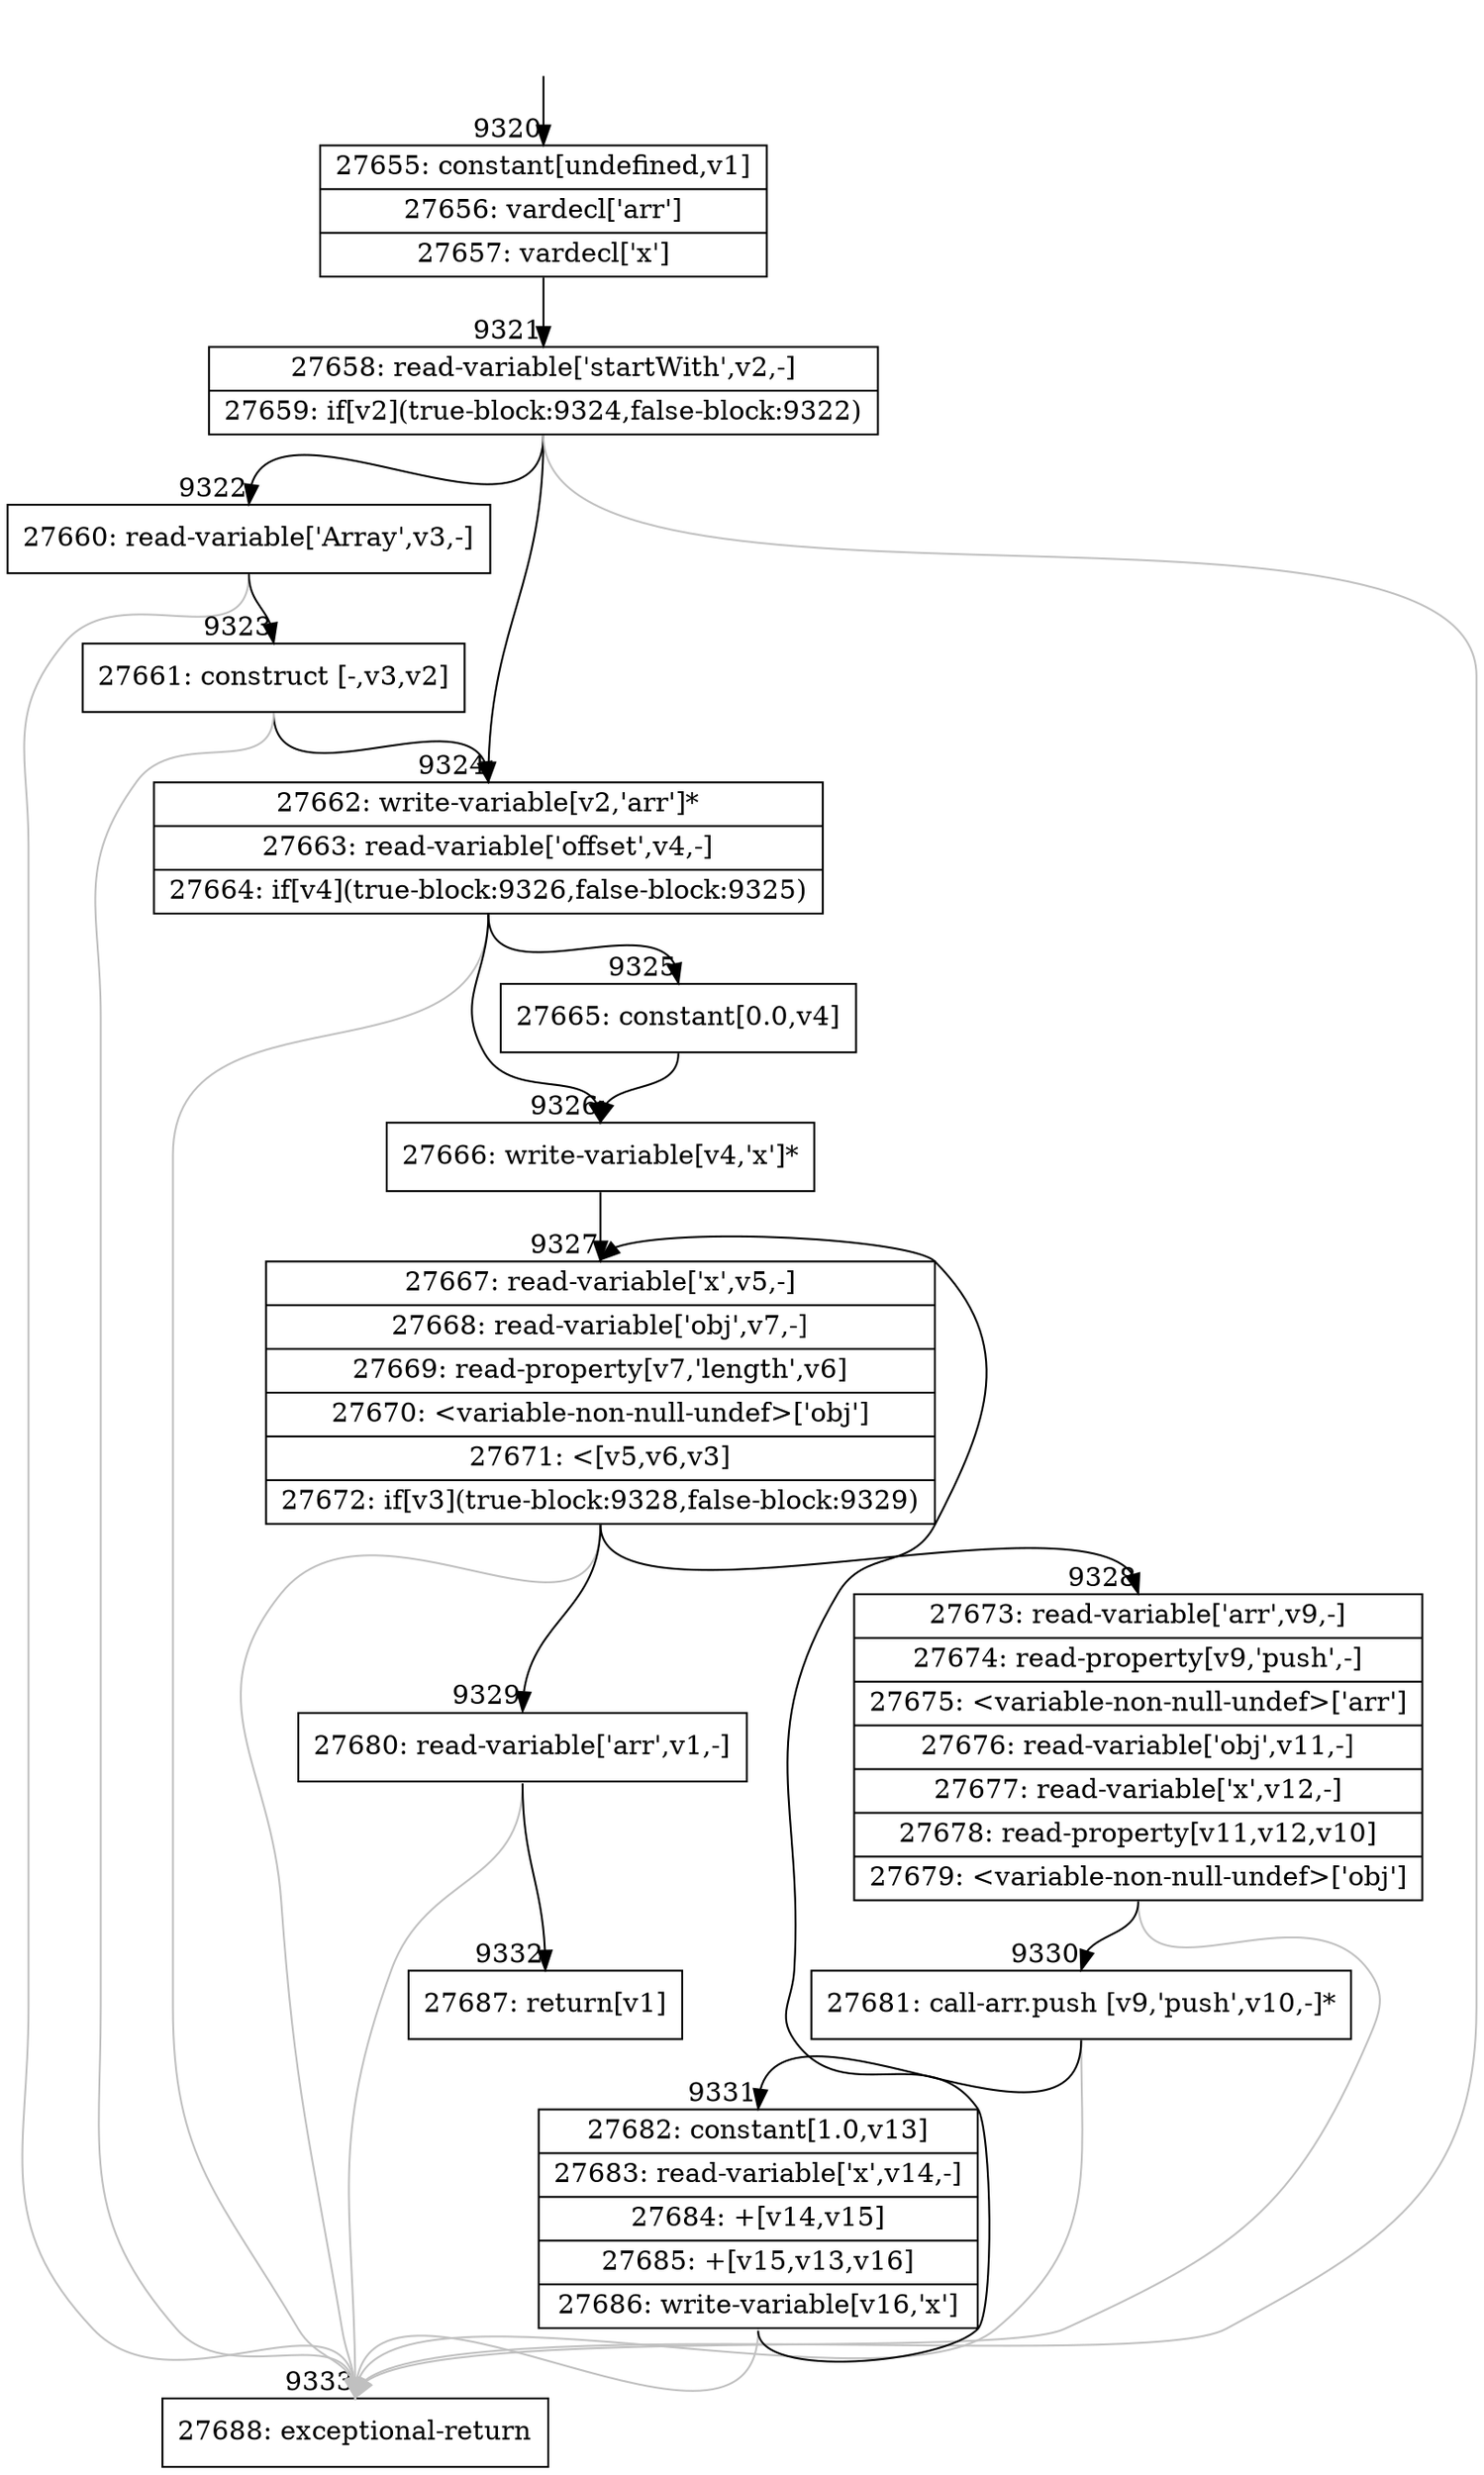 digraph {
rankdir="TD"
BB_entry641[shape=none,label=""];
BB_entry641 -> BB9320 [tailport=s, headport=n, headlabel="    9320"]
BB9320 [shape=record label="{27655: constant[undefined,v1]|27656: vardecl['arr']|27657: vardecl['x']}" ] 
BB9320 -> BB9321 [tailport=s, headport=n, headlabel="      9321"]
BB9321 [shape=record label="{27658: read-variable['startWith',v2,-]|27659: if[v2](true-block:9324,false-block:9322)}" ] 
BB9321 -> BB9324 [tailport=s, headport=n, headlabel="      9324"]
BB9321 -> BB9322 [tailport=s, headport=n, headlabel="      9322"]
BB9321 -> BB9333 [tailport=s, headport=n, color=gray, headlabel="      9333"]
BB9322 [shape=record label="{27660: read-variable['Array',v3,-]}" ] 
BB9322 -> BB9323 [tailport=s, headport=n, headlabel="      9323"]
BB9322 -> BB9333 [tailport=s, headport=n, color=gray]
BB9323 [shape=record label="{27661: construct [-,v3,v2]}" ] 
BB9323 -> BB9324 [tailport=s, headport=n]
BB9323 -> BB9333 [tailport=s, headport=n, color=gray]
BB9324 [shape=record label="{27662: write-variable[v2,'arr']*|27663: read-variable['offset',v4,-]|27664: if[v4](true-block:9326,false-block:9325)}" ] 
BB9324 -> BB9326 [tailport=s, headport=n, headlabel="      9326"]
BB9324 -> BB9325 [tailport=s, headport=n, headlabel="      9325"]
BB9324 -> BB9333 [tailport=s, headport=n, color=gray]
BB9325 [shape=record label="{27665: constant[0.0,v4]}" ] 
BB9325 -> BB9326 [tailport=s, headport=n]
BB9326 [shape=record label="{27666: write-variable[v4,'x']*}" ] 
BB9326 -> BB9327 [tailport=s, headport=n, headlabel="      9327"]
BB9327 [shape=record label="{27667: read-variable['x',v5,-]|27668: read-variable['obj',v7,-]|27669: read-property[v7,'length',v6]|27670: \<variable-non-null-undef\>['obj']|27671: \<[v5,v6,v3]|27672: if[v3](true-block:9328,false-block:9329)}" ] 
BB9327 -> BB9328 [tailport=s, headport=n, headlabel="      9328"]
BB9327 -> BB9329 [tailport=s, headport=n, headlabel="      9329"]
BB9327 -> BB9333 [tailport=s, headport=n, color=gray]
BB9328 [shape=record label="{27673: read-variable['arr',v9,-]|27674: read-property[v9,'push',-]|27675: \<variable-non-null-undef\>['arr']|27676: read-variable['obj',v11,-]|27677: read-variable['x',v12,-]|27678: read-property[v11,v12,v10]|27679: \<variable-non-null-undef\>['obj']}" ] 
BB9328 -> BB9330 [tailport=s, headport=n, headlabel="      9330"]
BB9328 -> BB9333 [tailport=s, headport=n, color=gray]
BB9329 [shape=record label="{27680: read-variable['arr',v1,-]}" ] 
BB9329 -> BB9332 [tailport=s, headport=n, headlabel="      9332"]
BB9329 -> BB9333 [tailport=s, headport=n, color=gray]
BB9330 [shape=record label="{27681: call-arr.push [v9,'push',v10,-]*}" ] 
BB9330 -> BB9331 [tailport=s, headport=n, headlabel="      9331"]
BB9330 -> BB9333 [tailport=s, headport=n, color=gray]
BB9331 [shape=record label="{27682: constant[1.0,v13]|27683: read-variable['x',v14,-]|27684: +[v14,v15]|27685: +[v15,v13,v16]|27686: write-variable[v16,'x']}" ] 
BB9331 -> BB9327 [tailport=s, headport=n]
BB9331 -> BB9333 [tailport=s, headport=n, color=gray]
BB9332 [shape=record label="{27687: return[v1]}" ] 
BB9333 [shape=record label="{27688: exceptional-return}" ] 
//#$~ 13040
}
